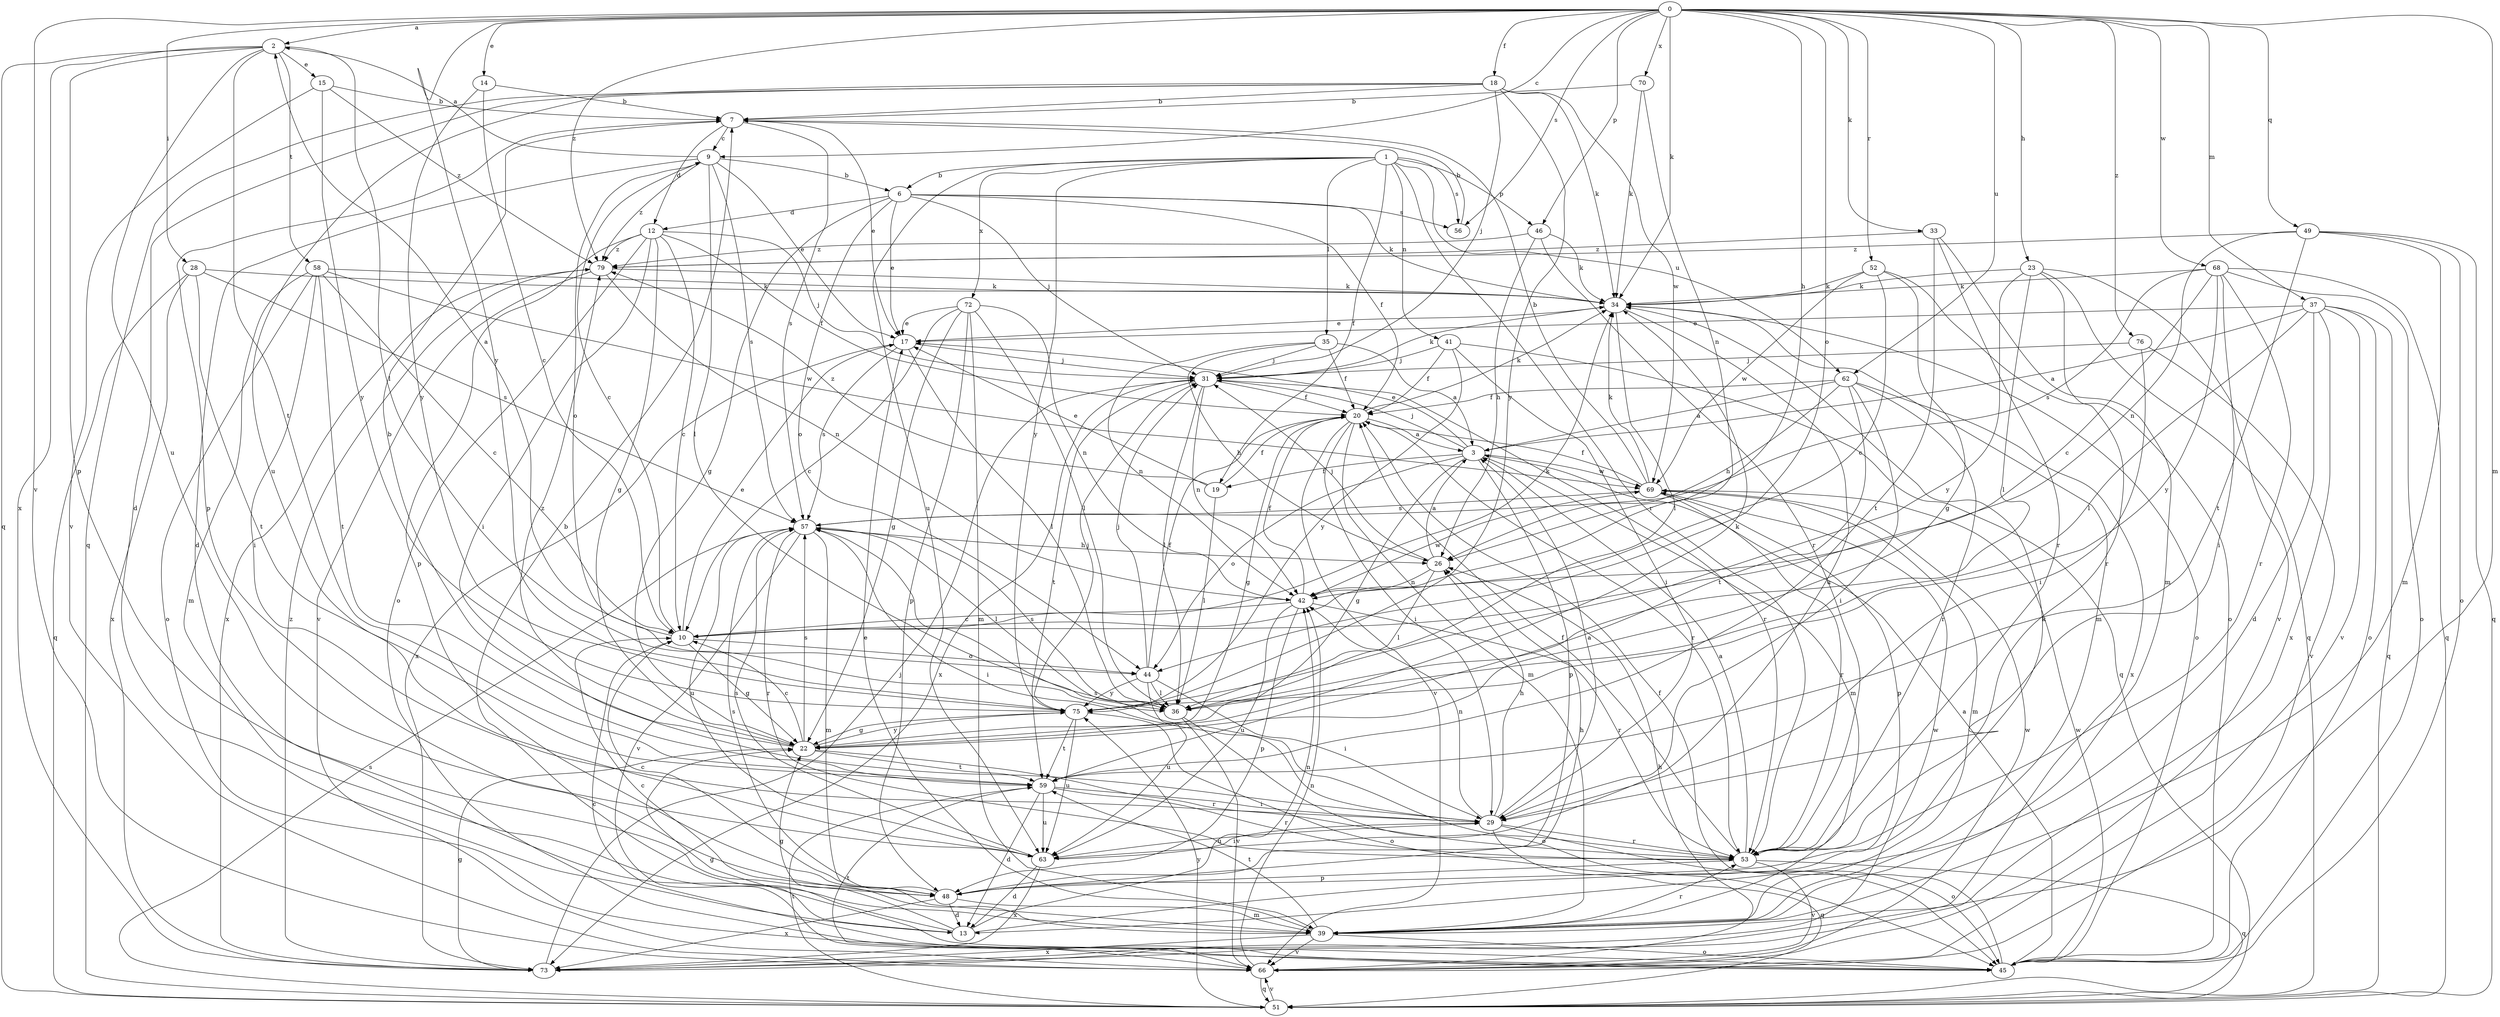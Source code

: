 strict digraph  {
0;
1;
2;
3;
6;
7;
9;
10;
12;
13;
14;
15;
17;
18;
19;
20;
22;
23;
26;
28;
29;
31;
33;
34;
35;
36;
37;
39;
41;
42;
44;
45;
46;
48;
49;
51;
52;
53;
56;
57;
58;
59;
62;
63;
66;
68;
69;
70;
72;
73;
75;
76;
79;
0 -> 2  [label=a];
0 -> 9  [label=c];
0 -> 14  [label=e];
0 -> 18  [label=f];
0 -> 23  [label=h];
0 -> 26  [label=h];
0 -> 28  [label=i];
0 -> 33  [label=k];
0 -> 34  [label=k];
0 -> 37  [label=m];
0 -> 39  [label=m];
0 -> 44  [label=o];
0 -> 46  [label=p];
0 -> 49  [label=q];
0 -> 52  [label=r];
0 -> 56  [label=s];
0 -> 62  [label=u];
0 -> 66  [label=v];
0 -> 68  [label=w];
0 -> 70  [label=x];
0 -> 75  [label=y];
0 -> 76  [label=z];
0 -> 79  [label=z];
1 -> 6  [label=b];
1 -> 19  [label=f];
1 -> 35  [label=l];
1 -> 41  [label=n];
1 -> 46  [label=p];
1 -> 53  [label=r];
1 -> 56  [label=s];
1 -> 62  [label=u];
1 -> 63  [label=u];
1 -> 72  [label=x];
1 -> 75  [label=y];
2 -> 15  [label=e];
2 -> 36  [label=l];
2 -> 48  [label=p];
2 -> 51  [label=q];
2 -> 58  [label=t];
2 -> 59  [label=t];
2 -> 63  [label=u];
2 -> 73  [label=x];
3 -> 17  [label=e];
3 -> 19  [label=f];
3 -> 22  [label=g];
3 -> 31  [label=j];
3 -> 39  [label=m];
3 -> 44  [label=o];
3 -> 48  [label=p];
3 -> 69  [label=w];
6 -> 12  [label=d];
6 -> 17  [label=e];
6 -> 20  [label=f];
6 -> 22  [label=g];
6 -> 31  [label=j];
6 -> 34  [label=k];
6 -> 44  [label=o];
6 -> 56  [label=s];
7 -> 9  [label=c];
7 -> 12  [label=d];
7 -> 17  [label=e];
7 -> 48  [label=p];
7 -> 57  [label=s];
9 -> 2  [label=a];
9 -> 6  [label=b];
9 -> 13  [label=d];
9 -> 17  [label=e];
9 -> 36  [label=l];
9 -> 44  [label=o];
9 -> 57  [label=s];
9 -> 79  [label=z];
10 -> 2  [label=a];
10 -> 9  [label=c];
10 -> 17  [label=e];
10 -> 22  [label=g];
10 -> 34  [label=k];
10 -> 44  [label=o];
12 -> 10  [label=c];
12 -> 20  [label=f];
12 -> 22  [label=g];
12 -> 29  [label=i];
12 -> 31  [label=j];
12 -> 45  [label=o];
12 -> 48  [label=p];
12 -> 79  [label=z];
13 -> 7  [label=b];
13 -> 22  [label=g];
13 -> 34  [label=k];
13 -> 42  [label=n];
14 -> 7  [label=b];
14 -> 10  [label=c];
14 -> 75  [label=y];
15 -> 7  [label=b];
15 -> 66  [label=v];
15 -> 75  [label=y];
15 -> 79  [label=z];
17 -> 31  [label=j];
17 -> 36  [label=l];
17 -> 57  [label=s];
17 -> 73  [label=x];
18 -> 7  [label=b];
18 -> 13  [label=d];
18 -> 31  [label=j];
18 -> 34  [label=k];
18 -> 51  [label=q];
18 -> 63  [label=u];
18 -> 69  [label=w];
18 -> 75  [label=y];
19 -> 17  [label=e];
19 -> 20  [label=f];
19 -> 36  [label=l];
19 -> 79  [label=z];
20 -> 3  [label=a];
20 -> 22  [label=g];
20 -> 29  [label=i];
20 -> 34  [label=k];
20 -> 39  [label=m];
20 -> 53  [label=r];
20 -> 66  [label=v];
22 -> 7  [label=b];
22 -> 10  [label=c];
22 -> 34  [label=k];
22 -> 53  [label=r];
22 -> 57  [label=s];
22 -> 59  [label=t];
22 -> 75  [label=y];
22 -> 79  [label=z];
23 -> 34  [label=k];
23 -> 36  [label=l];
23 -> 51  [label=q];
23 -> 53  [label=r];
23 -> 66  [label=v];
23 -> 75  [label=y];
26 -> 3  [label=a];
26 -> 31  [label=j];
26 -> 36  [label=l];
26 -> 42  [label=n];
28 -> 34  [label=k];
28 -> 51  [label=q];
28 -> 57  [label=s];
28 -> 59  [label=t];
28 -> 73  [label=x];
29 -> 3  [label=a];
29 -> 26  [label=h];
29 -> 42  [label=n];
29 -> 45  [label=o];
29 -> 51  [label=q];
29 -> 53  [label=r];
29 -> 63  [label=u];
31 -> 20  [label=f];
31 -> 34  [label=k];
31 -> 36  [label=l];
31 -> 42  [label=n];
31 -> 53  [label=r];
31 -> 59  [label=t];
31 -> 73  [label=x];
33 -> 39  [label=m];
33 -> 53  [label=r];
33 -> 59  [label=t];
33 -> 79  [label=z];
34 -> 17  [label=e];
34 -> 36  [label=l];
34 -> 39  [label=m];
34 -> 45  [label=o];
34 -> 63  [label=u];
35 -> 3  [label=a];
35 -> 20  [label=f];
35 -> 26  [label=h];
35 -> 31  [label=j];
35 -> 42  [label=n];
36 -> 45  [label=o];
36 -> 57  [label=s];
36 -> 66  [label=v];
37 -> 3  [label=a];
37 -> 13  [label=d];
37 -> 17  [label=e];
37 -> 36  [label=l];
37 -> 45  [label=o];
37 -> 51  [label=q];
37 -> 66  [label=v];
37 -> 73  [label=x];
39 -> 10  [label=c];
39 -> 17  [label=e];
39 -> 45  [label=o];
39 -> 53  [label=r];
39 -> 59  [label=t];
39 -> 66  [label=v];
39 -> 73  [label=x];
41 -> 20  [label=f];
41 -> 29  [label=i];
41 -> 31  [label=j];
41 -> 51  [label=q];
41 -> 75  [label=y];
42 -> 10  [label=c];
42 -> 20  [label=f];
42 -> 48  [label=p];
42 -> 53  [label=r];
42 -> 63  [label=u];
42 -> 69  [label=w];
44 -> 20  [label=f];
44 -> 29  [label=i];
44 -> 31  [label=j];
44 -> 36  [label=l];
44 -> 63  [label=u];
44 -> 75  [label=y];
45 -> 3  [label=a];
45 -> 10  [label=c];
45 -> 20  [label=f];
45 -> 22  [label=g];
45 -> 69  [label=w];
46 -> 26  [label=h];
46 -> 34  [label=k];
46 -> 53  [label=r];
46 -> 79  [label=z];
48 -> 10  [label=c];
48 -> 13  [label=d];
48 -> 26  [label=h];
48 -> 39  [label=m];
48 -> 57  [label=s];
48 -> 73  [label=x];
49 -> 39  [label=m];
49 -> 42  [label=n];
49 -> 45  [label=o];
49 -> 51  [label=q];
49 -> 59  [label=t];
49 -> 79  [label=z];
51 -> 57  [label=s];
51 -> 59  [label=t];
51 -> 66  [label=v];
51 -> 75  [label=y];
52 -> 10  [label=c];
52 -> 22  [label=g];
52 -> 34  [label=k];
52 -> 45  [label=o];
52 -> 69  [label=w];
53 -> 3  [label=a];
53 -> 20  [label=f];
53 -> 48  [label=p];
53 -> 51  [label=q];
53 -> 57  [label=s];
53 -> 66  [label=v];
56 -> 7  [label=b];
57 -> 26  [label=h];
57 -> 29  [label=i];
57 -> 36  [label=l];
57 -> 39  [label=m];
57 -> 53  [label=r];
57 -> 63  [label=u];
57 -> 66  [label=v];
58 -> 10  [label=c];
58 -> 29  [label=i];
58 -> 34  [label=k];
58 -> 39  [label=m];
58 -> 45  [label=o];
58 -> 59  [label=t];
58 -> 69  [label=w];
59 -> 13  [label=d];
59 -> 29  [label=i];
59 -> 53  [label=r];
59 -> 63  [label=u];
62 -> 3  [label=a];
62 -> 20  [label=f];
62 -> 26  [label=h];
62 -> 29  [label=i];
62 -> 53  [label=r];
62 -> 59  [label=t];
62 -> 73  [label=x];
63 -> 13  [label=d];
63 -> 29  [label=i];
63 -> 57  [label=s];
63 -> 73  [label=x];
66 -> 26  [label=h];
66 -> 42  [label=n];
66 -> 51  [label=q];
66 -> 59  [label=t];
66 -> 69  [label=w];
68 -> 10  [label=c];
68 -> 29  [label=i];
68 -> 34  [label=k];
68 -> 45  [label=o];
68 -> 51  [label=q];
68 -> 53  [label=r];
68 -> 57  [label=s];
68 -> 75  [label=y];
69 -> 7  [label=b];
69 -> 20  [label=f];
69 -> 34  [label=k];
69 -> 39  [label=m];
69 -> 48  [label=p];
69 -> 53  [label=r];
69 -> 57  [label=s];
70 -> 7  [label=b];
70 -> 34  [label=k];
70 -> 42  [label=n];
72 -> 10  [label=c];
72 -> 17  [label=e];
72 -> 22  [label=g];
72 -> 36  [label=l];
72 -> 39  [label=m];
72 -> 42  [label=n];
72 -> 48  [label=p];
73 -> 22  [label=g];
73 -> 31  [label=j];
73 -> 69  [label=w];
73 -> 79  [label=z];
75 -> 22  [label=g];
75 -> 31  [label=j];
75 -> 45  [label=o];
75 -> 59  [label=t];
75 -> 63  [label=u];
76 -> 29  [label=i];
76 -> 31  [label=j];
76 -> 66  [label=v];
79 -> 34  [label=k];
79 -> 42  [label=n];
79 -> 66  [label=v];
79 -> 73  [label=x];
}
